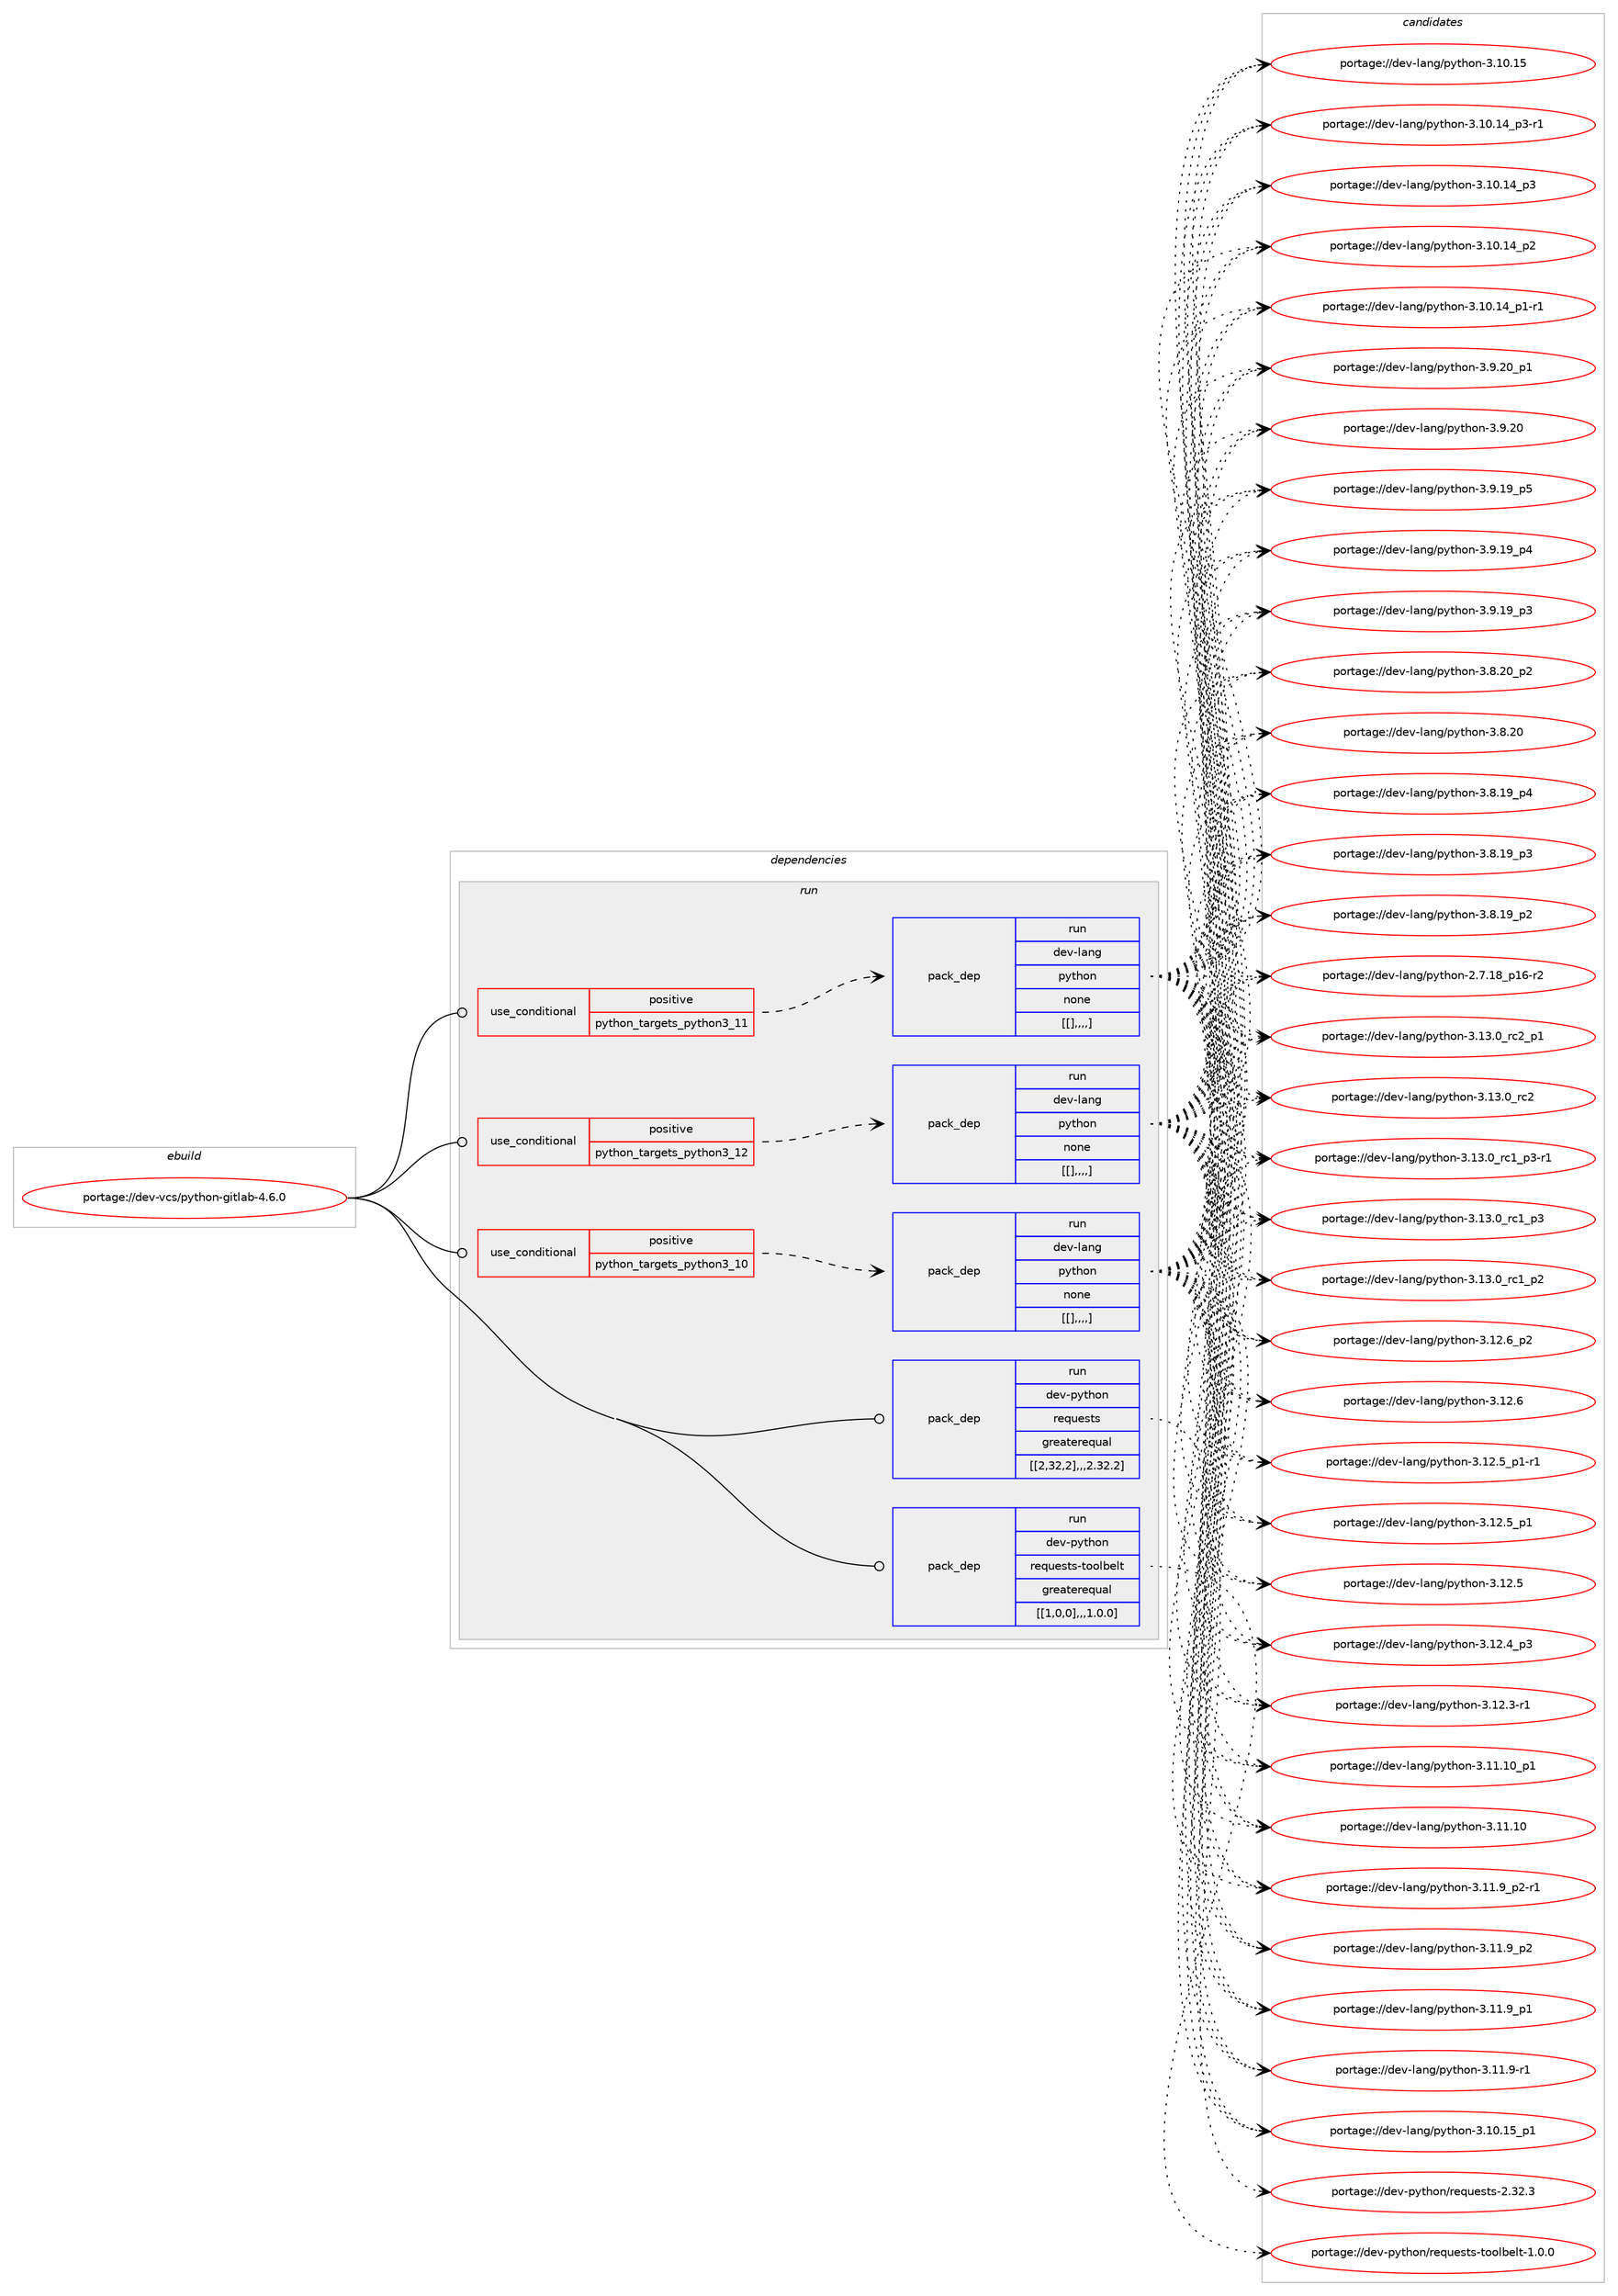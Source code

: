 digraph prolog {

# *************
# Graph options
# *************

newrank=true;
concentrate=true;
compound=true;
graph [rankdir=LR,fontname=Helvetica,fontsize=10,ranksep=1.5];#, ranksep=2.5, nodesep=0.2];
edge  [arrowhead=vee];
node  [fontname=Helvetica,fontsize=10];

# **********
# The ebuild
# **********

subgraph cluster_leftcol {
color=gray;
label=<<i>ebuild</i>>;
id [label="portage://dev-vcs/python-gitlab-4.6.0", color=red, width=4, href="../dev-vcs/python-gitlab-4.6.0.svg"];
}

# ****************
# The dependencies
# ****************

subgraph cluster_midcol {
color=gray;
label=<<i>dependencies</i>>;
subgraph cluster_compile {
fillcolor="#eeeeee";
style=filled;
label=<<i>compile</i>>;
}
subgraph cluster_compileandrun {
fillcolor="#eeeeee";
style=filled;
label=<<i>compile and run</i>>;
}
subgraph cluster_run {
fillcolor="#eeeeee";
style=filled;
label=<<i>run</i>>;
subgraph cond65138 {
dependency227771 [label=<<TABLE BORDER="0" CELLBORDER="1" CELLSPACING="0" CELLPADDING="4"><TR><TD ROWSPAN="3" CELLPADDING="10">use_conditional</TD></TR><TR><TD>positive</TD></TR><TR><TD>python_targets_python3_10</TD></TR></TABLE>>, shape=none, color=red];
subgraph pack161174 {
dependency227772 [label=<<TABLE BORDER="0" CELLBORDER="1" CELLSPACING="0" CELLPADDING="4" WIDTH="220"><TR><TD ROWSPAN="6" CELLPADDING="30">pack_dep</TD></TR><TR><TD WIDTH="110">run</TD></TR><TR><TD>dev-lang</TD></TR><TR><TD>python</TD></TR><TR><TD>none</TD></TR><TR><TD>[[],,,,]</TD></TR></TABLE>>, shape=none, color=blue];
}
dependency227771:e -> dependency227772:w [weight=20,style="dashed",arrowhead="vee"];
}
id:e -> dependency227771:w [weight=20,style="solid",arrowhead="odot"];
subgraph cond65139 {
dependency227773 [label=<<TABLE BORDER="0" CELLBORDER="1" CELLSPACING="0" CELLPADDING="4"><TR><TD ROWSPAN="3" CELLPADDING="10">use_conditional</TD></TR><TR><TD>positive</TD></TR><TR><TD>python_targets_python3_11</TD></TR></TABLE>>, shape=none, color=red];
subgraph pack161175 {
dependency227774 [label=<<TABLE BORDER="0" CELLBORDER="1" CELLSPACING="0" CELLPADDING="4" WIDTH="220"><TR><TD ROWSPAN="6" CELLPADDING="30">pack_dep</TD></TR><TR><TD WIDTH="110">run</TD></TR><TR><TD>dev-lang</TD></TR><TR><TD>python</TD></TR><TR><TD>none</TD></TR><TR><TD>[[],,,,]</TD></TR></TABLE>>, shape=none, color=blue];
}
dependency227773:e -> dependency227774:w [weight=20,style="dashed",arrowhead="vee"];
}
id:e -> dependency227773:w [weight=20,style="solid",arrowhead="odot"];
subgraph cond65140 {
dependency227775 [label=<<TABLE BORDER="0" CELLBORDER="1" CELLSPACING="0" CELLPADDING="4"><TR><TD ROWSPAN="3" CELLPADDING="10">use_conditional</TD></TR><TR><TD>positive</TD></TR><TR><TD>python_targets_python3_12</TD></TR></TABLE>>, shape=none, color=red];
subgraph pack161176 {
dependency227776 [label=<<TABLE BORDER="0" CELLBORDER="1" CELLSPACING="0" CELLPADDING="4" WIDTH="220"><TR><TD ROWSPAN="6" CELLPADDING="30">pack_dep</TD></TR><TR><TD WIDTH="110">run</TD></TR><TR><TD>dev-lang</TD></TR><TR><TD>python</TD></TR><TR><TD>none</TD></TR><TR><TD>[[],,,,]</TD></TR></TABLE>>, shape=none, color=blue];
}
dependency227775:e -> dependency227776:w [weight=20,style="dashed",arrowhead="vee"];
}
id:e -> dependency227775:w [weight=20,style="solid",arrowhead="odot"];
subgraph pack161177 {
dependency227777 [label=<<TABLE BORDER="0" CELLBORDER="1" CELLSPACING="0" CELLPADDING="4" WIDTH="220"><TR><TD ROWSPAN="6" CELLPADDING="30">pack_dep</TD></TR><TR><TD WIDTH="110">run</TD></TR><TR><TD>dev-python</TD></TR><TR><TD>requests</TD></TR><TR><TD>greaterequal</TD></TR><TR><TD>[[2,32,2],,,2.32.2]</TD></TR></TABLE>>, shape=none, color=blue];
}
id:e -> dependency227777:w [weight=20,style="solid",arrowhead="odot"];
subgraph pack161178 {
dependency227778 [label=<<TABLE BORDER="0" CELLBORDER="1" CELLSPACING="0" CELLPADDING="4" WIDTH="220"><TR><TD ROWSPAN="6" CELLPADDING="30">pack_dep</TD></TR><TR><TD WIDTH="110">run</TD></TR><TR><TD>dev-python</TD></TR><TR><TD>requests-toolbelt</TD></TR><TR><TD>greaterequal</TD></TR><TR><TD>[[1,0,0],,,1.0.0]</TD></TR></TABLE>>, shape=none, color=blue];
}
id:e -> dependency227778:w [weight=20,style="solid",arrowhead="odot"];
}
}

# **************
# The candidates
# **************

subgraph cluster_choices {
rank=same;
color=gray;
label=<<i>candidates</i>>;

subgraph choice161174 {
color=black;
nodesep=1;
choice100101118451089711010347112121116104111110455146495146489511499509511249 [label="portage://dev-lang/python-3.13.0_rc2_p1", color=red, width=4,href="../dev-lang/python-3.13.0_rc2_p1.svg"];
choice10010111845108971101034711212111610411111045514649514648951149950 [label="portage://dev-lang/python-3.13.0_rc2", color=red, width=4,href="../dev-lang/python-3.13.0_rc2.svg"];
choice1001011184510897110103471121211161041111104551464951464895114994995112514511449 [label="portage://dev-lang/python-3.13.0_rc1_p3-r1", color=red, width=4,href="../dev-lang/python-3.13.0_rc1_p3-r1.svg"];
choice100101118451089711010347112121116104111110455146495146489511499499511251 [label="portage://dev-lang/python-3.13.0_rc1_p3", color=red, width=4,href="../dev-lang/python-3.13.0_rc1_p3.svg"];
choice100101118451089711010347112121116104111110455146495146489511499499511250 [label="portage://dev-lang/python-3.13.0_rc1_p2", color=red, width=4,href="../dev-lang/python-3.13.0_rc1_p2.svg"];
choice100101118451089711010347112121116104111110455146495046549511250 [label="portage://dev-lang/python-3.12.6_p2", color=red, width=4,href="../dev-lang/python-3.12.6_p2.svg"];
choice10010111845108971101034711212111610411111045514649504654 [label="portage://dev-lang/python-3.12.6", color=red, width=4,href="../dev-lang/python-3.12.6.svg"];
choice1001011184510897110103471121211161041111104551464950465395112494511449 [label="portage://dev-lang/python-3.12.5_p1-r1", color=red, width=4,href="../dev-lang/python-3.12.5_p1-r1.svg"];
choice100101118451089711010347112121116104111110455146495046539511249 [label="portage://dev-lang/python-3.12.5_p1", color=red, width=4,href="../dev-lang/python-3.12.5_p1.svg"];
choice10010111845108971101034711212111610411111045514649504653 [label="portage://dev-lang/python-3.12.5", color=red, width=4,href="../dev-lang/python-3.12.5.svg"];
choice100101118451089711010347112121116104111110455146495046529511251 [label="portage://dev-lang/python-3.12.4_p3", color=red, width=4,href="../dev-lang/python-3.12.4_p3.svg"];
choice100101118451089711010347112121116104111110455146495046514511449 [label="portage://dev-lang/python-3.12.3-r1", color=red, width=4,href="../dev-lang/python-3.12.3-r1.svg"];
choice10010111845108971101034711212111610411111045514649494649489511249 [label="portage://dev-lang/python-3.11.10_p1", color=red, width=4,href="../dev-lang/python-3.11.10_p1.svg"];
choice1001011184510897110103471121211161041111104551464949464948 [label="portage://dev-lang/python-3.11.10", color=red, width=4,href="../dev-lang/python-3.11.10.svg"];
choice1001011184510897110103471121211161041111104551464949465795112504511449 [label="portage://dev-lang/python-3.11.9_p2-r1", color=red, width=4,href="../dev-lang/python-3.11.9_p2-r1.svg"];
choice100101118451089711010347112121116104111110455146494946579511250 [label="portage://dev-lang/python-3.11.9_p2", color=red, width=4,href="../dev-lang/python-3.11.9_p2.svg"];
choice100101118451089711010347112121116104111110455146494946579511249 [label="portage://dev-lang/python-3.11.9_p1", color=red, width=4,href="../dev-lang/python-3.11.9_p1.svg"];
choice100101118451089711010347112121116104111110455146494946574511449 [label="portage://dev-lang/python-3.11.9-r1", color=red, width=4,href="../dev-lang/python-3.11.9-r1.svg"];
choice10010111845108971101034711212111610411111045514649484649539511249 [label="portage://dev-lang/python-3.10.15_p1", color=red, width=4,href="../dev-lang/python-3.10.15_p1.svg"];
choice1001011184510897110103471121211161041111104551464948464953 [label="portage://dev-lang/python-3.10.15", color=red, width=4,href="../dev-lang/python-3.10.15.svg"];
choice100101118451089711010347112121116104111110455146494846495295112514511449 [label="portage://dev-lang/python-3.10.14_p3-r1", color=red, width=4,href="../dev-lang/python-3.10.14_p3-r1.svg"];
choice10010111845108971101034711212111610411111045514649484649529511251 [label="portage://dev-lang/python-3.10.14_p3", color=red, width=4,href="../dev-lang/python-3.10.14_p3.svg"];
choice10010111845108971101034711212111610411111045514649484649529511250 [label="portage://dev-lang/python-3.10.14_p2", color=red, width=4,href="../dev-lang/python-3.10.14_p2.svg"];
choice100101118451089711010347112121116104111110455146494846495295112494511449 [label="portage://dev-lang/python-3.10.14_p1-r1", color=red, width=4,href="../dev-lang/python-3.10.14_p1-r1.svg"];
choice100101118451089711010347112121116104111110455146574650489511249 [label="portage://dev-lang/python-3.9.20_p1", color=red, width=4,href="../dev-lang/python-3.9.20_p1.svg"];
choice10010111845108971101034711212111610411111045514657465048 [label="portage://dev-lang/python-3.9.20", color=red, width=4,href="../dev-lang/python-3.9.20.svg"];
choice100101118451089711010347112121116104111110455146574649579511253 [label="portage://dev-lang/python-3.9.19_p5", color=red, width=4,href="../dev-lang/python-3.9.19_p5.svg"];
choice100101118451089711010347112121116104111110455146574649579511252 [label="portage://dev-lang/python-3.9.19_p4", color=red, width=4,href="../dev-lang/python-3.9.19_p4.svg"];
choice100101118451089711010347112121116104111110455146574649579511251 [label="portage://dev-lang/python-3.9.19_p3", color=red, width=4,href="../dev-lang/python-3.9.19_p3.svg"];
choice100101118451089711010347112121116104111110455146564650489511250 [label="portage://dev-lang/python-3.8.20_p2", color=red, width=4,href="../dev-lang/python-3.8.20_p2.svg"];
choice10010111845108971101034711212111610411111045514656465048 [label="portage://dev-lang/python-3.8.20", color=red, width=4,href="../dev-lang/python-3.8.20.svg"];
choice100101118451089711010347112121116104111110455146564649579511252 [label="portage://dev-lang/python-3.8.19_p4", color=red, width=4,href="../dev-lang/python-3.8.19_p4.svg"];
choice100101118451089711010347112121116104111110455146564649579511251 [label="portage://dev-lang/python-3.8.19_p3", color=red, width=4,href="../dev-lang/python-3.8.19_p3.svg"];
choice100101118451089711010347112121116104111110455146564649579511250 [label="portage://dev-lang/python-3.8.19_p2", color=red, width=4,href="../dev-lang/python-3.8.19_p2.svg"];
choice100101118451089711010347112121116104111110455046554649569511249544511450 [label="portage://dev-lang/python-2.7.18_p16-r2", color=red, width=4,href="../dev-lang/python-2.7.18_p16-r2.svg"];
dependency227772:e -> choice100101118451089711010347112121116104111110455146495146489511499509511249:w [style=dotted,weight="100"];
dependency227772:e -> choice10010111845108971101034711212111610411111045514649514648951149950:w [style=dotted,weight="100"];
dependency227772:e -> choice1001011184510897110103471121211161041111104551464951464895114994995112514511449:w [style=dotted,weight="100"];
dependency227772:e -> choice100101118451089711010347112121116104111110455146495146489511499499511251:w [style=dotted,weight="100"];
dependency227772:e -> choice100101118451089711010347112121116104111110455146495146489511499499511250:w [style=dotted,weight="100"];
dependency227772:e -> choice100101118451089711010347112121116104111110455146495046549511250:w [style=dotted,weight="100"];
dependency227772:e -> choice10010111845108971101034711212111610411111045514649504654:w [style=dotted,weight="100"];
dependency227772:e -> choice1001011184510897110103471121211161041111104551464950465395112494511449:w [style=dotted,weight="100"];
dependency227772:e -> choice100101118451089711010347112121116104111110455146495046539511249:w [style=dotted,weight="100"];
dependency227772:e -> choice10010111845108971101034711212111610411111045514649504653:w [style=dotted,weight="100"];
dependency227772:e -> choice100101118451089711010347112121116104111110455146495046529511251:w [style=dotted,weight="100"];
dependency227772:e -> choice100101118451089711010347112121116104111110455146495046514511449:w [style=dotted,weight="100"];
dependency227772:e -> choice10010111845108971101034711212111610411111045514649494649489511249:w [style=dotted,weight="100"];
dependency227772:e -> choice1001011184510897110103471121211161041111104551464949464948:w [style=dotted,weight="100"];
dependency227772:e -> choice1001011184510897110103471121211161041111104551464949465795112504511449:w [style=dotted,weight="100"];
dependency227772:e -> choice100101118451089711010347112121116104111110455146494946579511250:w [style=dotted,weight="100"];
dependency227772:e -> choice100101118451089711010347112121116104111110455146494946579511249:w [style=dotted,weight="100"];
dependency227772:e -> choice100101118451089711010347112121116104111110455146494946574511449:w [style=dotted,weight="100"];
dependency227772:e -> choice10010111845108971101034711212111610411111045514649484649539511249:w [style=dotted,weight="100"];
dependency227772:e -> choice1001011184510897110103471121211161041111104551464948464953:w [style=dotted,weight="100"];
dependency227772:e -> choice100101118451089711010347112121116104111110455146494846495295112514511449:w [style=dotted,weight="100"];
dependency227772:e -> choice10010111845108971101034711212111610411111045514649484649529511251:w [style=dotted,weight="100"];
dependency227772:e -> choice10010111845108971101034711212111610411111045514649484649529511250:w [style=dotted,weight="100"];
dependency227772:e -> choice100101118451089711010347112121116104111110455146494846495295112494511449:w [style=dotted,weight="100"];
dependency227772:e -> choice100101118451089711010347112121116104111110455146574650489511249:w [style=dotted,weight="100"];
dependency227772:e -> choice10010111845108971101034711212111610411111045514657465048:w [style=dotted,weight="100"];
dependency227772:e -> choice100101118451089711010347112121116104111110455146574649579511253:w [style=dotted,weight="100"];
dependency227772:e -> choice100101118451089711010347112121116104111110455146574649579511252:w [style=dotted,weight="100"];
dependency227772:e -> choice100101118451089711010347112121116104111110455146574649579511251:w [style=dotted,weight="100"];
dependency227772:e -> choice100101118451089711010347112121116104111110455146564650489511250:w [style=dotted,weight="100"];
dependency227772:e -> choice10010111845108971101034711212111610411111045514656465048:w [style=dotted,weight="100"];
dependency227772:e -> choice100101118451089711010347112121116104111110455146564649579511252:w [style=dotted,weight="100"];
dependency227772:e -> choice100101118451089711010347112121116104111110455146564649579511251:w [style=dotted,weight="100"];
dependency227772:e -> choice100101118451089711010347112121116104111110455146564649579511250:w [style=dotted,weight="100"];
dependency227772:e -> choice100101118451089711010347112121116104111110455046554649569511249544511450:w [style=dotted,weight="100"];
}
subgraph choice161175 {
color=black;
nodesep=1;
choice100101118451089711010347112121116104111110455146495146489511499509511249 [label="portage://dev-lang/python-3.13.0_rc2_p1", color=red, width=4,href="../dev-lang/python-3.13.0_rc2_p1.svg"];
choice10010111845108971101034711212111610411111045514649514648951149950 [label="portage://dev-lang/python-3.13.0_rc2", color=red, width=4,href="../dev-lang/python-3.13.0_rc2.svg"];
choice1001011184510897110103471121211161041111104551464951464895114994995112514511449 [label="portage://dev-lang/python-3.13.0_rc1_p3-r1", color=red, width=4,href="../dev-lang/python-3.13.0_rc1_p3-r1.svg"];
choice100101118451089711010347112121116104111110455146495146489511499499511251 [label="portage://dev-lang/python-3.13.0_rc1_p3", color=red, width=4,href="../dev-lang/python-3.13.0_rc1_p3.svg"];
choice100101118451089711010347112121116104111110455146495146489511499499511250 [label="portage://dev-lang/python-3.13.0_rc1_p2", color=red, width=4,href="../dev-lang/python-3.13.0_rc1_p2.svg"];
choice100101118451089711010347112121116104111110455146495046549511250 [label="portage://dev-lang/python-3.12.6_p2", color=red, width=4,href="../dev-lang/python-3.12.6_p2.svg"];
choice10010111845108971101034711212111610411111045514649504654 [label="portage://dev-lang/python-3.12.6", color=red, width=4,href="../dev-lang/python-3.12.6.svg"];
choice1001011184510897110103471121211161041111104551464950465395112494511449 [label="portage://dev-lang/python-3.12.5_p1-r1", color=red, width=4,href="../dev-lang/python-3.12.5_p1-r1.svg"];
choice100101118451089711010347112121116104111110455146495046539511249 [label="portage://dev-lang/python-3.12.5_p1", color=red, width=4,href="../dev-lang/python-3.12.5_p1.svg"];
choice10010111845108971101034711212111610411111045514649504653 [label="portage://dev-lang/python-3.12.5", color=red, width=4,href="../dev-lang/python-3.12.5.svg"];
choice100101118451089711010347112121116104111110455146495046529511251 [label="portage://dev-lang/python-3.12.4_p3", color=red, width=4,href="../dev-lang/python-3.12.4_p3.svg"];
choice100101118451089711010347112121116104111110455146495046514511449 [label="portage://dev-lang/python-3.12.3-r1", color=red, width=4,href="../dev-lang/python-3.12.3-r1.svg"];
choice10010111845108971101034711212111610411111045514649494649489511249 [label="portage://dev-lang/python-3.11.10_p1", color=red, width=4,href="../dev-lang/python-3.11.10_p1.svg"];
choice1001011184510897110103471121211161041111104551464949464948 [label="portage://dev-lang/python-3.11.10", color=red, width=4,href="../dev-lang/python-3.11.10.svg"];
choice1001011184510897110103471121211161041111104551464949465795112504511449 [label="portage://dev-lang/python-3.11.9_p2-r1", color=red, width=4,href="../dev-lang/python-3.11.9_p2-r1.svg"];
choice100101118451089711010347112121116104111110455146494946579511250 [label="portage://dev-lang/python-3.11.9_p2", color=red, width=4,href="../dev-lang/python-3.11.9_p2.svg"];
choice100101118451089711010347112121116104111110455146494946579511249 [label="portage://dev-lang/python-3.11.9_p1", color=red, width=4,href="../dev-lang/python-3.11.9_p1.svg"];
choice100101118451089711010347112121116104111110455146494946574511449 [label="portage://dev-lang/python-3.11.9-r1", color=red, width=4,href="../dev-lang/python-3.11.9-r1.svg"];
choice10010111845108971101034711212111610411111045514649484649539511249 [label="portage://dev-lang/python-3.10.15_p1", color=red, width=4,href="../dev-lang/python-3.10.15_p1.svg"];
choice1001011184510897110103471121211161041111104551464948464953 [label="portage://dev-lang/python-3.10.15", color=red, width=4,href="../dev-lang/python-3.10.15.svg"];
choice100101118451089711010347112121116104111110455146494846495295112514511449 [label="portage://dev-lang/python-3.10.14_p3-r1", color=red, width=4,href="../dev-lang/python-3.10.14_p3-r1.svg"];
choice10010111845108971101034711212111610411111045514649484649529511251 [label="portage://dev-lang/python-3.10.14_p3", color=red, width=4,href="../dev-lang/python-3.10.14_p3.svg"];
choice10010111845108971101034711212111610411111045514649484649529511250 [label="portage://dev-lang/python-3.10.14_p2", color=red, width=4,href="../dev-lang/python-3.10.14_p2.svg"];
choice100101118451089711010347112121116104111110455146494846495295112494511449 [label="portage://dev-lang/python-3.10.14_p1-r1", color=red, width=4,href="../dev-lang/python-3.10.14_p1-r1.svg"];
choice100101118451089711010347112121116104111110455146574650489511249 [label="portage://dev-lang/python-3.9.20_p1", color=red, width=4,href="../dev-lang/python-3.9.20_p1.svg"];
choice10010111845108971101034711212111610411111045514657465048 [label="portage://dev-lang/python-3.9.20", color=red, width=4,href="../dev-lang/python-3.9.20.svg"];
choice100101118451089711010347112121116104111110455146574649579511253 [label="portage://dev-lang/python-3.9.19_p5", color=red, width=4,href="../dev-lang/python-3.9.19_p5.svg"];
choice100101118451089711010347112121116104111110455146574649579511252 [label="portage://dev-lang/python-3.9.19_p4", color=red, width=4,href="../dev-lang/python-3.9.19_p4.svg"];
choice100101118451089711010347112121116104111110455146574649579511251 [label="portage://dev-lang/python-3.9.19_p3", color=red, width=4,href="../dev-lang/python-3.9.19_p3.svg"];
choice100101118451089711010347112121116104111110455146564650489511250 [label="portage://dev-lang/python-3.8.20_p2", color=red, width=4,href="../dev-lang/python-3.8.20_p2.svg"];
choice10010111845108971101034711212111610411111045514656465048 [label="portage://dev-lang/python-3.8.20", color=red, width=4,href="../dev-lang/python-3.8.20.svg"];
choice100101118451089711010347112121116104111110455146564649579511252 [label="portage://dev-lang/python-3.8.19_p4", color=red, width=4,href="../dev-lang/python-3.8.19_p4.svg"];
choice100101118451089711010347112121116104111110455146564649579511251 [label="portage://dev-lang/python-3.8.19_p3", color=red, width=4,href="../dev-lang/python-3.8.19_p3.svg"];
choice100101118451089711010347112121116104111110455146564649579511250 [label="portage://dev-lang/python-3.8.19_p2", color=red, width=4,href="../dev-lang/python-3.8.19_p2.svg"];
choice100101118451089711010347112121116104111110455046554649569511249544511450 [label="portage://dev-lang/python-2.7.18_p16-r2", color=red, width=4,href="../dev-lang/python-2.7.18_p16-r2.svg"];
dependency227774:e -> choice100101118451089711010347112121116104111110455146495146489511499509511249:w [style=dotted,weight="100"];
dependency227774:e -> choice10010111845108971101034711212111610411111045514649514648951149950:w [style=dotted,weight="100"];
dependency227774:e -> choice1001011184510897110103471121211161041111104551464951464895114994995112514511449:w [style=dotted,weight="100"];
dependency227774:e -> choice100101118451089711010347112121116104111110455146495146489511499499511251:w [style=dotted,weight="100"];
dependency227774:e -> choice100101118451089711010347112121116104111110455146495146489511499499511250:w [style=dotted,weight="100"];
dependency227774:e -> choice100101118451089711010347112121116104111110455146495046549511250:w [style=dotted,weight="100"];
dependency227774:e -> choice10010111845108971101034711212111610411111045514649504654:w [style=dotted,weight="100"];
dependency227774:e -> choice1001011184510897110103471121211161041111104551464950465395112494511449:w [style=dotted,weight="100"];
dependency227774:e -> choice100101118451089711010347112121116104111110455146495046539511249:w [style=dotted,weight="100"];
dependency227774:e -> choice10010111845108971101034711212111610411111045514649504653:w [style=dotted,weight="100"];
dependency227774:e -> choice100101118451089711010347112121116104111110455146495046529511251:w [style=dotted,weight="100"];
dependency227774:e -> choice100101118451089711010347112121116104111110455146495046514511449:w [style=dotted,weight="100"];
dependency227774:e -> choice10010111845108971101034711212111610411111045514649494649489511249:w [style=dotted,weight="100"];
dependency227774:e -> choice1001011184510897110103471121211161041111104551464949464948:w [style=dotted,weight="100"];
dependency227774:e -> choice1001011184510897110103471121211161041111104551464949465795112504511449:w [style=dotted,weight="100"];
dependency227774:e -> choice100101118451089711010347112121116104111110455146494946579511250:w [style=dotted,weight="100"];
dependency227774:e -> choice100101118451089711010347112121116104111110455146494946579511249:w [style=dotted,weight="100"];
dependency227774:e -> choice100101118451089711010347112121116104111110455146494946574511449:w [style=dotted,weight="100"];
dependency227774:e -> choice10010111845108971101034711212111610411111045514649484649539511249:w [style=dotted,weight="100"];
dependency227774:e -> choice1001011184510897110103471121211161041111104551464948464953:w [style=dotted,weight="100"];
dependency227774:e -> choice100101118451089711010347112121116104111110455146494846495295112514511449:w [style=dotted,weight="100"];
dependency227774:e -> choice10010111845108971101034711212111610411111045514649484649529511251:w [style=dotted,weight="100"];
dependency227774:e -> choice10010111845108971101034711212111610411111045514649484649529511250:w [style=dotted,weight="100"];
dependency227774:e -> choice100101118451089711010347112121116104111110455146494846495295112494511449:w [style=dotted,weight="100"];
dependency227774:e -> choice100101118451089711010347112121116104111110455146574650489511249:w [style=dotted,weight="100"];
dependency227774:e -> choice10010111845108971101034711212111610411111045514657465048:w [style=dotted,weight="100"];
dependency227774:e -> choice100101118451089711010347112121116104111110455146574649579511253:w [style=dotted,weight="100"];
dependency227774:e -> choice100101118451089711010347112121116104111110455146574649579511252:w [style=dotted,weight="100"];
dependency227774:e -> choice100101118451089711010347112121116104111110455146574649579511251:w [style=dotted,weight="100"];
dependency227774:e -> choice100101118451089711010347112121116104111110455146564650489511250:w [style=dotted,weight="100"];
dependency227774:e -> choice10010111845108971101034711212111610411111045514656465048:w [style=dotted,weight="100"];
dependency227774:e -> choice100101118451089711010347112121116104111110455146564649579511252:w [style=dotted,weight="100"];
dependency227774:e -> choice100101118451089711010347112121116104111110455146564649579511251:w [style=dotted,weight="100"];
dependency227774:e -> choice100101118451089711010347112121116104111110455146564649579511250:w [style=dotted,weight="100"];
dependency227774:e -> choice100101118451089711010347112121116104111110455046554649569511249544511450:w [style=dotted,weight="100"];
}
subgraph choice161176 {
color=black;
nodesep=1;
choice100101118451089711010347112121116104111110455146495146489511499509511249 [label="portage://dev-lang/python-3.13.0_rc2_p1", color=red, width=4,href="../dev-lang/python-3.13.0_rc2_p1.svg"];
choice10010111845108971101034711212111610411111045514649514648951149950 [label="portage://dev-lang/python-3.13.0_rc2", color=red, width=4,href="../dev-lang/python-3.13.0_rc2.svg"];
choice1001011184510897110103471121211161041111104551464951464895114994995112514511449 [label="portage://dev-lang/python-3.13.0_rc1_p3-r1", color=red, width=4,href="../dev-lang/python-3.13.0_rc1_p3-r1.svg"];
choice100101118451089711010347112121116104111110455146495146489511499499511251 [label="portage://dev-lang/python-3.13.0_rc1_p3", color=red, width=4,href="../dev-lang/python-3.13.0_rc1_p3.svg"];
choice100101118451089711010347112121116104111110455146495146489511499499511250 [label="portage://dev-lang/python-3.13.0_rc1_p2", color=red, width=4,href="../dev-lang/python-3.13.0_rc1_p2.svg"];
choice100101118451089711010347112121116104111110455146495046549511250 [label="portage://dev-lang/python-3.12.6_p2", color=red, width=4,href="../dev-lang/python-3.12.6_p2.svg"];
choice10010111845108971101034711212111610411111045514649504654 [label="portage://dev-lang/python-3.12.6", color=red, width=4,href="../dev-lang/python-3.12.6.svg"];
choice1001011184510897110103471121211161041111104551464950465395112494511449 [label="portage://dev-lang/python-3.12.5_p1-r1", color=red, width=4,href="../dev-lang/python-3.12.5_p1-r1.svg"];
choice100101118451089711010347112121116104111110455146495046539511249 [label="portage://dev-lang/python-3.12.5_p1", color=red, width=4,href="../dev-lang/python-3.12.5_p1.svg"];
choice10010111845108971101034711212111610411111045514649504653 [label="portage://dev-lang/python-3.12.5", color=red, width=4,href="../dev-lang/python-3.12.5.svg"];
choice100101118451089711010347112121116104111110455146495046529511251 [label="portage://dev-lang/python-3.12.4_p3", color=red, width=4,href="../dev-lang/python-3.12.4_p3.svg"];
choice100101118451089711010347112121116104111110455146495046514511449 [label="portage://dev-lang/python-3.12.3-r1", color=red, width=4,href="../dev-lang/python-3.12.3-r1.svg"];
choice10010111845108971101034711212111610411111045514649494649489511249 [label="portage://dev-lang/python-3.11.10_p1", color=red, width=4,href="../dev-lang/python-3.11.10_p1.svg"];
choice1001011184510897110103471121211161041111104551464949464948 [label="portage://dev-lang/python-3.11.10", color=red, width=4,href="../dev-lang/python-3.11.10.svg"];
choice1001011184510897110103471121211161041111104551464949465795112504511449 [label="portage://dev-lang/python-3.11.9_p2-r1", color=red, width=4,href="../dev-lang/python-3.11.9_p2-r1.svg"];
choice100101118451089711010347112121116104111110455146494946579511250 [label="portage://dev-lang/python-3.11.9_p2", color=red, width=4,href="../dev-lang/python-3.11.9_p2.svg"];
choice100101118451089711010347112121116104111110455146494946579511249 [label="portage://dev-lang/python-3.11.9_p1", color=red, width=4,href="../dev-lang/python-3.11.9_p1.svg"];
choice100101118451089711010347112121116104111110455146494946574511449 [label="portage://dev-lang/python-3.11.9-r1", color=red, width=4,href="../dev-lang/python-3.11.9-r1.svg"];
choice10010111845108971101034711212111610411111045514649484649539511249 [label="portage://dev-lang/python-3.10.15_p1", color=red, width=4,href="../dev-lang/python-3.10.15_p1.svg"];
choice1001011184510897110103471121211161041111104551464948464953 [label="portage://dev-lang/python-3.10.15", color=red, width=4,href="../dev-lang/python-3.10.15.svg"];
choice100101118451089711010347112121116104111110455146494846495295112514511449 [label="portage://dev-lang/python-3.10.14_p3-r1", color=red, width=4,href="../dev-lang/python-3.10.14_p3-r1.svg"];
choice10010111845108971101034711212111610411111045514649484649529511251 [label="portage://dev-lang/python-3.10.14_p3", color=red, width=4,href="../dev-lang/python-3.10.14_p3.svg"];
choice10010111845108971101034711212111610411111045514649484649529511250 [label="portage://dev-lang/python-3.10.14_p2", color=red, width=4,href="../dev-lang/python-3.10.14_p2.svg"];
choice100101118451089711010347112121116104111110455146494846495295112494511449 [label="portage://dev-lang/python-3.10.14_p1-r1", color=red, width=4,href="../dev-lang/python-3.10.14_p1-r1.svg"];
choice100101118451089711010347112121116104111110455146574650489511249 [label="portage://dev-lang/python-3.9.20_p1", color=red, width=4,href="../dev-lang/python-3.9.20_p1.svg"];
choice10010111845108971101034711212111610411111045514657465048 [label="portage://dev-lang/python-3.9.20", color=red, width=4,href="../dev-lang/python-3.9.20.svg"];
choice100101118451089711010347112121116104111110455146574649579511253 [label="portage://dev-lang/python-3.9.19_p5", color=red, width=4,href="../dev-lang/python-3.9.19_p5.svg"];
choice100101118451089711010347112121116104111110455146574649579511252 [label="portage://dev-lang/python-3.9.19_p4", color=red, width=4,href="../dev-lang/python-3.9.19_p4.svg"];
choice100101118451089711010347112121116104111110455146574649579511251 [label="portage://dev-lang/python-3.9.19_p3", color=red, width=4,href="../dev-lang/python-3.9.19_p3.svg"];
choice100101118451089711010347112121116104111110455146564650489511250 [label="portage://dev-lang/python-3.8.20_p2", color=red, width=4,href="../dev-lang/python-3.8.20_p2.svg"];
choice10010111845108971101034711212111610411111045514656465048 [label="portage://dev-lang/python-3.8.20", color=red, width=4,href="../dev-lang/python-3.8.20.svg"];
choice100101118451089711010347112121116104111110455146564649579511252 [label="portage://dev-lang/python-3.8.19_p4", color=red, width=4,href="../dev-lang/python-3.8.19_p4.svg"];
choice100101118451089711010347112121116104111110455146564649579511251 [label="portage://dev-lang/python-3.8.19_p3", color=red, width=4,href="../dev-lang/python-3.8.19_p3.svg"];
choice100101118451089711010347112121116104111110455146564649579511250 [label="portage://dev-lang/python-3.8.19_p2", color=red, width=4,href="../dev-lang/python-3.8.19_p2.svg"];
choice100101118451089711010347112121116104111110455046554649569511249544511450 [label="portage://dev-lang/python-2.7.18_p16-r2", color=red, width=4,href="../dev-lang/python-2.7.18_p16-r2.svg"];
dependency227776:e -> choice100101118451089711010347112121116104111110455146495146489511499509511249:w [style=dotted,weight="100"];
dependency227776:e -> choice10010111845108971101034711212111610411111045514649514648951149950:w [style=dotted,weight="100"];
dependency227776:e -> choice1001011184510897110103471121211161041111104551464951464895114994995112514511449:w [style=dotted,weight="100"];
dependency227776:e -> choice100101118451089711010347112121116104111110455146495146489511499499511251:w [style=dotted,weight="100"];
dependency227776:e -> choice100101118451089711010347112121116104111110455146495146489511499499511250:w [style=dotted,weight="100"];
dependency227776:e -> choice100101118451089711010347112121116104111110455146495046549511250:w [style=dotted,weight="100"];
dependency227776:e -> choice10010111845108971101034711212111610411111045514649504654:w [style=dotted,weight="100"];
dependency227776:e -> choice1001011184510897110103471121211161041111104551464950465395112494511449:w [style=dotted,weight="100"];
dependency227776:e -> choice100101118451089711010347112121116104111110455146495046539511249:w [style=dotted,weight="100"];
dependency227776:e -> choice10010111845108971101034711212111610411111045514649504653:w [style=dotted,weight="100"];
dependency227776:e -> choice100101118451089711010347112121116104111110455146495046529511251:w [style=dotted,weight="100"];
dependency227776:e -> choice100101118451089711010347112121116104111110455146495046514511449:w [style=dotted,weight="100"];
dependency227776:e -> choice10010111845108971101034711212111610411111045514649494649489511249:w [style=dotted,weight="100"];
dependency227776:e -> choice1001011184510897110103471121211161041111104551464949464948:w [style=dotted,weight="100"];
dependency227776:e -> choice1001011184510897110103471121211161041111104551464949465795112504511449:w [style=dotted,weight="100"];
dependency227776:e -> choice100101118451089711010347112121116104111110455146494946579511250:w [style=dotted,weight="100"];
dependency227776:e -> choice100101118451089711010347112121116104111110455146494946579511249:w [style=dotted,weight="100"];
dependency227776:e -> choice100101118451089711010347112121116104111110455146494946574511449:w [style=dotted,weight="100"];
dependency227776:e -> choice10010111845108971101034711212111610411111045514649484649539511249:w [style=dotted,weight="100"];
dependency227776:e -> choice1001011184510897110103471121211161041111104551464948464953:w [style=dotted,weight="100"];
dependency227776:e -> choice100101118451089711010347112121116104111110455146494846495295112514511449:w [style=dotted,weight="100"];
dependency227776:e -> choice10010111845108971101034711212111610411111045514649484649529511251:w [style=dotted,weight="100"];
dependency227776:e -> choice10010111845108971101034711212111610411111045514649484649529511250:w [style=dotted,weight="100"];
dependency227776:e -> choice100101118451089711010347112121116104111110455146494846495295112494511449:w [style=dotted,weight="100"];
dependency227776:e -> choice100101118451089711010347112121116104111110455146574650489511249:w [style=dotted,weight="100"];
dependency227776:e -> choice10010111845108971101034711212111610411111045514657465048:w [style=dotted,weight="100"];
dependency227776:e -> choice100101118451089711010347112121116104111110455146574649579511253:w [style=dotted,weight="100"];
dependency227776:e -> choice100101118451089711010347112121116104111110455146574649579511252:w [style=dotted,weight="100"];
dependency227776:e -> choice100101118451089711010347112121116104111110455146574649579511251:w [style=dotted,weight="100"];
dependency227776:e -> choice100101118451089711010347112121116104111110455146564650489511250:w [style=dotted,weight="100"];
dependency227776:e -> choice10010111845108971101034711212111610411111045514656465048:w [style=dotted,weight="100"];
dependency227776:e -> choice100101118451089711010347112121116104111110455146564649579511252:w [style=dotted,weight="100"];
dependency227776:e -> choice100101118451089711010347112121116104111110455146564649579511251:w [style=dotted,weight="100"];
dependency227776:e -> choice100101118451089711010347112121116104111110455146564649579511250:w [style=dotted,weight="100"];
dependency227776:e -> choice100101118451089711010347112121116104111110455046554649569511249544511450:w [style=dotted,weight="100"];
}
subgraph choice161177 {
color=black;
nodesep=1;
choice100101118451121211161041111104711410111311710111511611545504651504651 [label="portage://dev-python/requests-2.32.3", color=red, width=4,href="../dev-python/requests-2.32.3.svg"];
dependency227777:e -> choice100101118451121211161041111104711410111311710111511611545504651504651:w [style=dotted,weight="100"];
}
subgraph choice161178 {
color=black;
nodesep=1;
choice10010111845112121116104111110471141011131171011151161154511611111110898101108116454946484648 [label="portage://dev-python/requests-toolbelt-1.0.0", color=red, width=4,href="../dev-python/requests-toolbelt-1.0.0.svg"];
dependency227778:e -> choice10010111845112121116104111110471141011131171011151161154511611111110898101108116454946484648:w [style=dotted,weight="100"];
}
}

}
